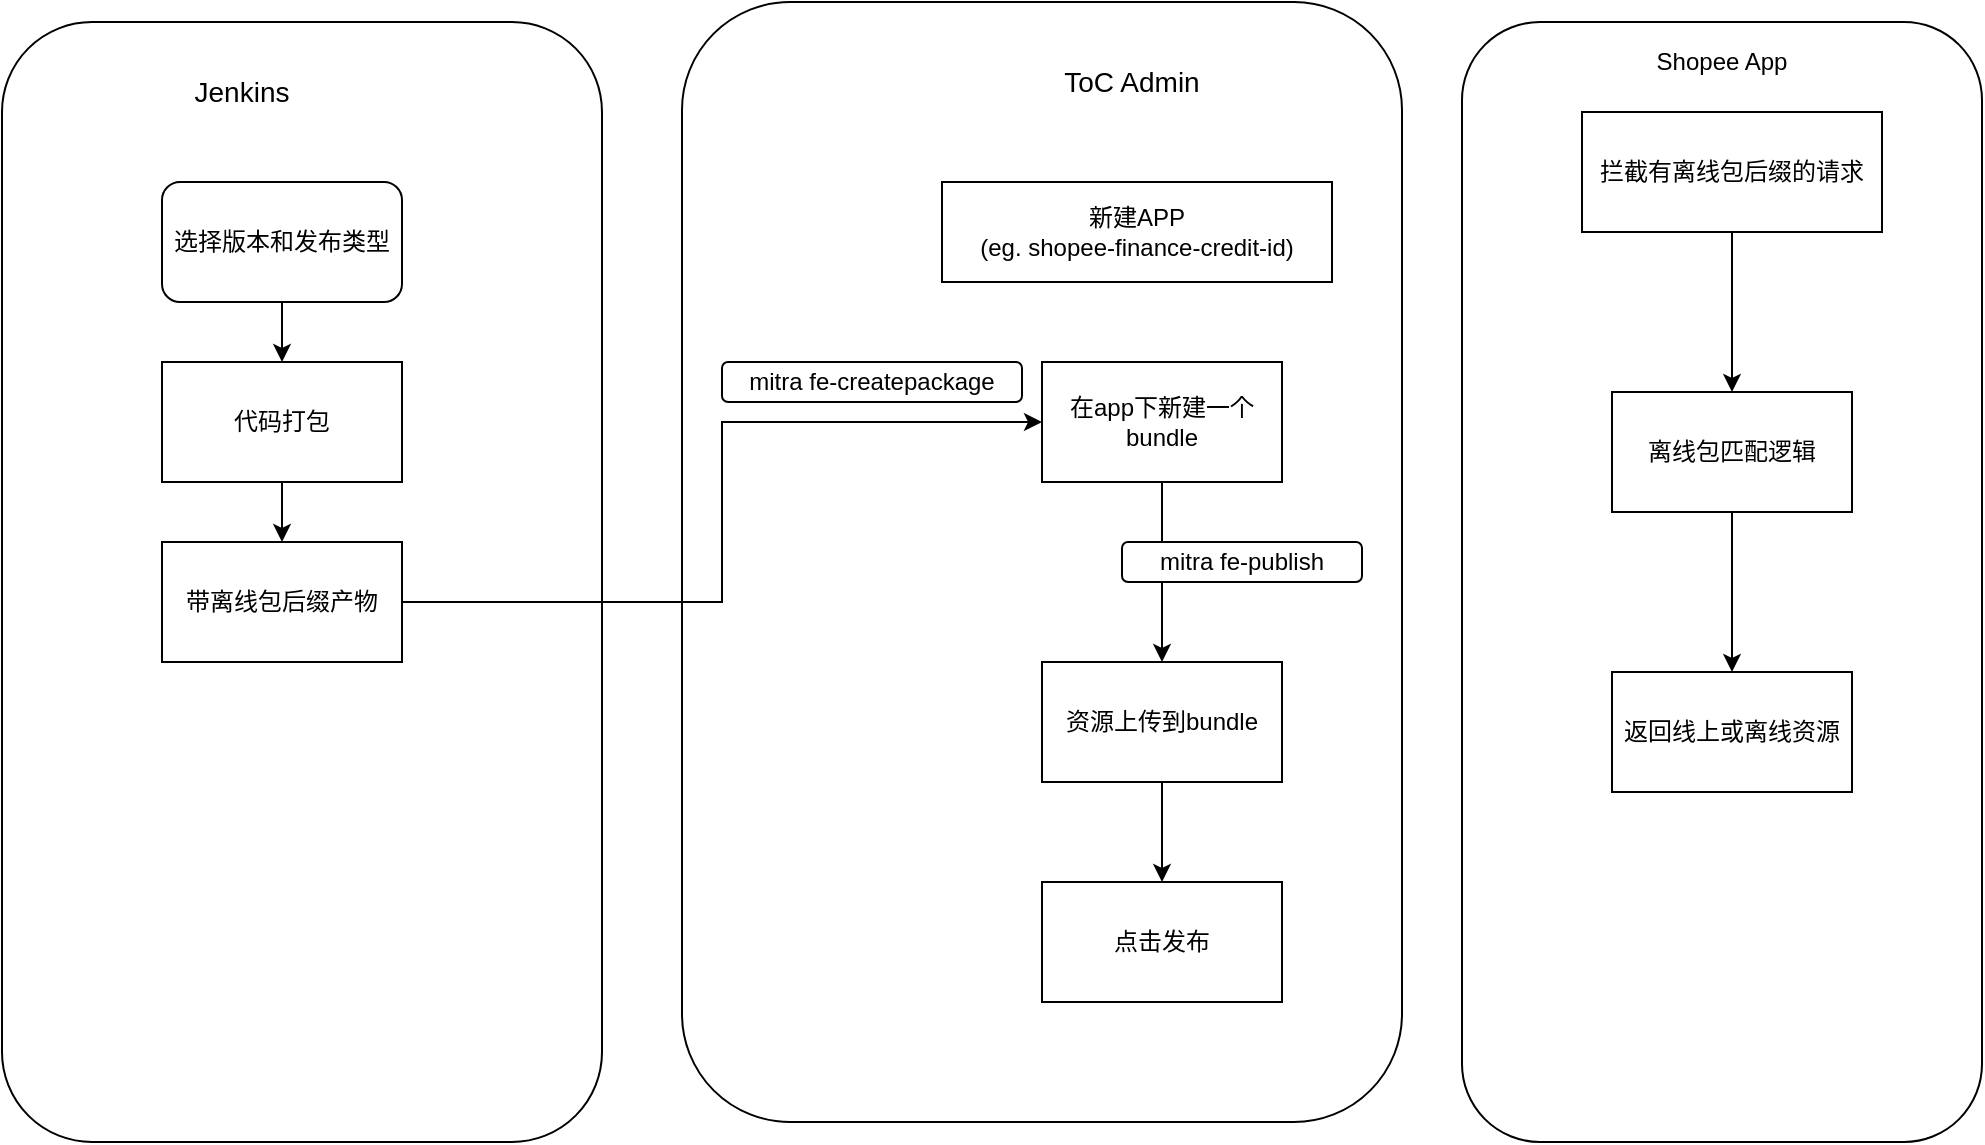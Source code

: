 <mxfile version="13.6.0" type="github"><diagram id="eiAgZ4NPhMDnj-uZ2YI9" name="Page-1"><mxGraphModel dx="1426" dy="794" grid="1" gridSize="10" guides="1" tooltips="1" connect="1" arrows="1" fold="1" page="1" pageScale="1" pageWidth="1654" pageHeight="2336" math="0" shadow="0"><root><mxCell id="0"/><mxCell id="1" parent="0"/><mxCell id="exzSyw8KwICSEQk-Rghd-21" value="" style="rounded=1;whiteSpace=wrap;html=1;" parent="1" vertex="1"><mxGeometry x="80" y="70" width="300" height="560" as="geometry"/></mxCell><mxCell id="exzSyw8KwICSEQk-Rghd-1" value="" style="rounded=1;whiteSpace=wrap;html=1;" parent="1" vertex="1"><mxGeometry x="420" y="60" width="360" height="560" as="geometry"/></mxCell><mxCell id="exzSyw8KwICSEQk-Rghd-2" value="新建APP&lt;br&gt;(eg. shopee-finance-credit-id)" style="rounded=0;whiteSpace=wrap;html=1;" parent="1" vertex="1"><mxGeometry x="550" y="150" width="195" height="50" as="geometry"/></mxCell><mxCell id="exzSyw8KwICSEQk-Rghd-3" value="&lt;font style=&quot;font-size: 14px&quot;&gt;ToC Admin&lt;/font&gt;" style="text;html=1;strokeColor=none;fillColor=none;align=center;verticalAlign=middle;whiteSpace=wrap;rounded=0;" parent="1" vertex="1"><mxGeometry x="570" y="90" width="150" height="20" as="geometry"/></mxCell><mxCell id="exzSyw8KwICSEQk-Rghd-8" value="" style="edgeStyle=orthogonalEdgeStyle;rounded=0;orthogonalLoop=1;jettySize=auto;html=1;exitX=1;exitY=0.5;exitDx=0;exitDy=0;entryX=0;entryY=0.5;entryDx=0;entryDy=0;" parent="1" source="exzSyw8KwICSEQk-Rghd-34" target="exzSyw8KwICSEQk-Rghd-7" edge="1"><mxGeometry relative="1" as="geometry"/></mxCell><mxCell id="exzSyw8KwICSEQk-Rghd-35" value="" style="edgeStyle=orthogonalEdgeStyle;rounded=0;orthogonalLoop=1;jettySize=auto;html=1;" parent="1" source="exzSyw8KwICSEQk-Rghd-5" target="exzSyw8KwICSEQk-Rghd-34" edge="1"><mxGeometry relative="1" as="geometry"/></mxCell><mxCell id="exzSyw8KwICSEQk-Rghd-5" value="代码打包" style="rounded=0;whiteSpace=wrap;html=1;" parent="1" vertex="1"><mxGeometry x="160" y="240" width="120" height="60" as="geometry"/></mxCell><mxCell id="exzSyw8KwICSEQk-Rghd-10" value="" style="edgeStyle=orthogonalEdgeStyle;rounded=0;orthogonalLoop=1;jettySize=auto;html=1;" parent="1" source="exzSyw8KwICSEQk-Rghd-7" target="exzSyw8KwICSEQk-Rghd-9" edge="1"><mxGeometry relative="1" as="geometry"/></mxCell><mxCell id="exzSyw8KwICSEQk-Rghd-7" value="在app下新建一个bundle" style="whiteSpace=wrap;html=1;rounded=0;" parent="1" vertex="1"><mxGeometry x="600" y="240" width="120" height="60" as="geometry"/></mxCell><mxCell id="exzSyw8KwICSEQk-Rghd-12" value="" style="edgeStyle=orthogonalEdgeStyle;rounded=0;orthogonalLoop=1;jettySize=auto;html=1;" parent="1" source="exzSyw8KwICSEQk-Rghd-9" target="exzSyw8KwICSEQk-Rghd-11" edge="1"><mxGeometry relative="1" as="geometry"/></mxCell><mxCell id="exzSyw8KwICSEQk-Rghd-9" value="资源上传到bundle" style="whiteSpace=wrap;html=1;rounded=0;" parent="1" vertex="1"><mxGeometry x="600" y="390" width="120" height="60" as="geometry"/></mxCell><mxCell id="exzSyw8KwICSEQk-Rghd-11" value="点击发布" style="whiteSpace=wrap;html=1;rounded=0;" parent="1" vertex="1"><mxGeometry x="600" y="500" width="120" height="60" as="geometry"/></mxCell><mxCell id="exzSyw8KwICSEQk-Rghd-13" value="" style="rounded=1;whiteSpace=wrap;html=1;" parent="1" vertex="1"><mxGeometry x="810" y="70" width="260" height="560" as="geometry"/></mxCell><mxCell id="exzSyw8KwICSEQk-Rghd-14" value="Shopee App" style="text;html=1;strokeColor=none;fillColor=none;align=center;verticalAlign=middle;whiteSpace=wrap;rounded=0;" parent="1" vertex="1"><mxGeometry x="880" y="80" width="120" height="20" as="geometry"/></mxCell><mxCell id="exzSyw8KwICSEQk-Rghd-17" value="" style="edgeStyle=orthogonalEdgeStyle;rounded=0;orthogonalLoop=1;jettySize=auto;html=1;" parent="1" source="exzSyw8KwICSEQk-Rghd-15" target="exzSyw8KwICSEQk-Rghd-16" edge="1"><mxGeometry relative="1" as="geometry"/></mxCell><mxCell id="exzSyw8KwICSEQk-Rghd-15" value="拦截有离线包后缀的请求" style="rounded=0;whiteSpace=wrap;html=1;" parent="1" vertex="1"><mxGeometry x="870" y="115" width="150" height="60" as="geometry"/></mxCell><mxCell id="exzSyw8KwICSEQk-Rghd-19" value="" style="edgeStyle=orthogonalEdgeStyle;rounded=0;orthogonalLoop=1;jettySize=auto;html=1;" parent="1" source="exzSyw8KwICSEQk-Rghd-16" target="exzSyw8KwICSEQk-Rghd-18" edge="1"><mxGeometry relative="1" as="geometry"/></mxCell><mxCell id="exzSyw8KwICSEQk-Rghd-16" value="离线包匹配逻辑" style="whiteSpace=wrap;html=1;rounded=0;" parent="1" vertex="1"><mxGeometry x="885" y="255" width="120" height="60" as="geometry"/></mxCell><mxCell id="exzSyw8KwICSEQk-Rghd-18" value="返回线上或离线资源" style="whiteSpace=wrap;html=1;rounded=0;" parent="1" vertex="1"><mxGeometry x="885" y="395" width="120" height="60" as="geometry"/></mxCell><mxCell id="exzSyw8KwICSEQk-Rghd-23" value="&lt;font style=&quot;font-size: 14px&quot;&gt;Jenkins&lt;/font&gt;" style="text;html=1;strokeColor=none;fillColor=none;align=center;verticalAlign=middle;whiteSpace=wrap;rounded=0;" parent="1" vertex="1"><mxGeometry x="160" y="90" width="80" height="30" as="geometry"/></mxCell><mxCell id="exzSyw8KwICSEQk-Rghd-26" value="mitra fe-publish" style="rounded=1;whiteSpace=wrap;html=1;" parent="1" vertex="1"><mxGeometry x="640" y="330" width="120" height="20" as="geometry"/></mxCell><mxCell id="exzSyw8KwICSEQk-Rghd-28" value="mitra fe-createpackage" style="rounded=1;whiteSpace=wrap;html=1;" parent="1" vertex="1"><mxGeometry x="440" y="240" width="150" height="20" as="geometry"/></mxCell><mxCell id="exzSyw8KwICSEQk-Rghd-32" value="" style="edgeStyle=orthogonalEdgeStyle;rounded=0;orthogonalLoop=1;jettySize=auto;html=1;" parent="1" source="exzSyw8KwICSEQk-Rghd-31" target="exzSyw8KwICSEQk-Rghd-5" edge="1"><mxGeometry relative="1" as="geometry"/></mxCell><mxCell id="exzSyw8KwICSEQk-Rghd-31" value="选择版本和发布类型" style="rounded=1;whiteSpace=wrap;html=1;" parent="1" vertex="1"><mxGeometry x="160" y="150" width="120" height="60" as="geometry"/></mxCell><mxCell id="exzSyw8KwICSEQk-Rghd-34" value="带离线包后缀产物" style="whiteSpace=wrap;html=1;rounded=0;" parent="1" vertex="1"><mxGeometry x="160" y="330" width="120" height="60" as="geometry"/></mxCell></root></mxGraphModel></diagram></mxfile>